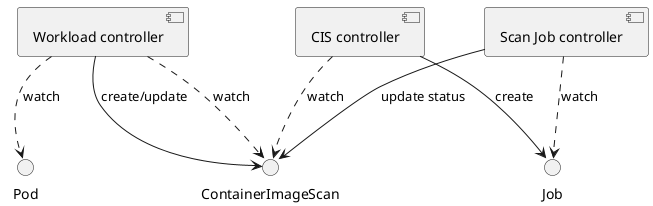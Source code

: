@startuml Image Scanner architecture
  () Pod as pod
  () ContainerImageScan as cis
  () Job as job

  [Workload controller] ..> pod : watch
  [Workload controller] --> cis : create/update
  [Workload controller] ..> cis : watch

  [CIS controller] ..> cis : watch
  [CIS controller] --> job : create

  [Scan Job controller] ..> job : watch
  [Scan Job controller] --> cis : update status
@enduml
